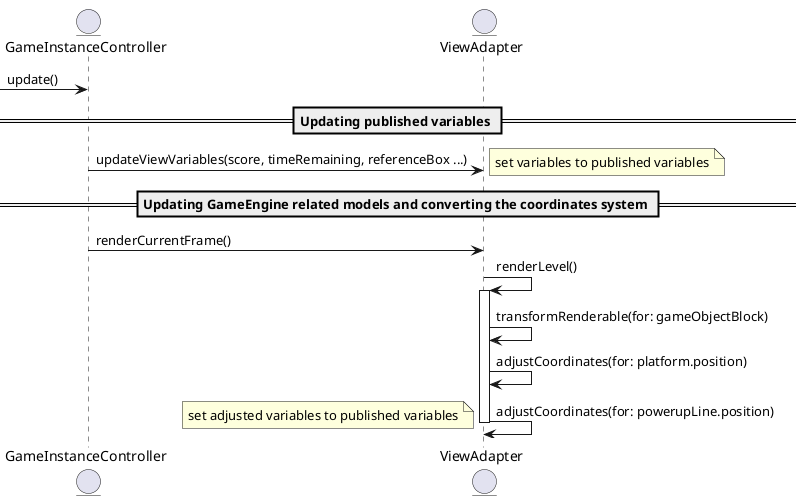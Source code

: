 @startuml

entity GameInstanceController
entity ViewAdapter


-> GameInstanceController: update()

== Updating published variables ==

GameInstanceController -> ViewAdapter: updateViewVariables(score, timeRemaining, referenceBox ...)

note right: set variables to published variables 


== Updating GameEngine related models and converting the coordinates system ==

GameInstanceController -> ViewAdapter: renderCurrentFrame() 

ViewAdapter -> ViewAdapter: renderLevel()
activate ViewAdapter

ViewAdapter -> ViewAdapter: transformRenderable(for: gameObjectBlock)
ViewAdapter -> ViewAdapter: adjustCoordinates(for: platform.position)
ViewAdapter -> ViewAdapter: adjustCoordinates(for: powerupLine.position)

note left: set adjusted variables to published variables 

deactivate ViewAdapter

@enduml
